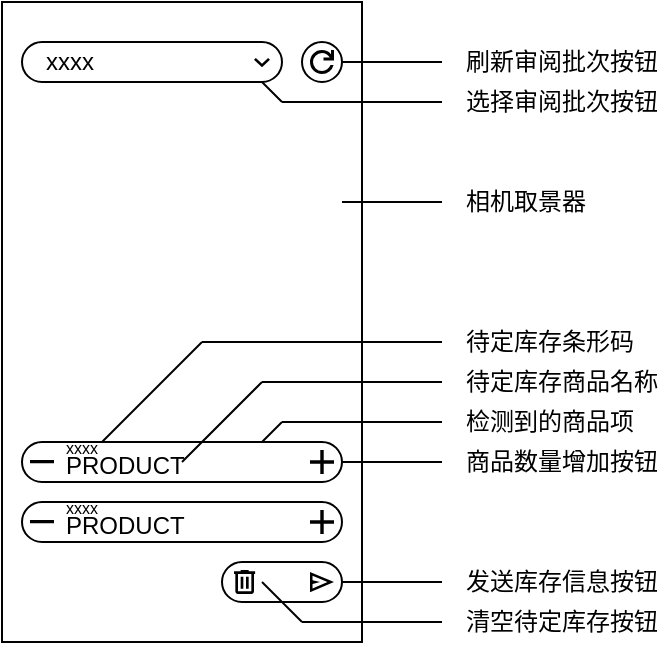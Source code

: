 <mxfile version="26.1.1">
  <diagram name="第 1 页" id="WHcZweQlWqpPfygwi5cl">
    <mxGraphModel dx="907" dy="820" grid="1" gridSize="10" guides="0" tooltips="1" connect="1" arrows="1" fold="1" page="1" pageScale="1" pageWidth="1169" pageHeight="827" math="0" shadow="0">
      <root>
        <mxCell id="0" />
        <mxCell id="1" parent="0" />
        <mxCell id="aNEZkhxEjSbQ2Ep39cGh-1" value="" style="rounded=0;whiteSpace=wrap;html=1;fillColor=none;" vertex="1" parent="1">
          <mxGeometry x="40" y="40" width="180" height="320" as="geometry" />
        </mxCell>
        <mxCell id="aNEZkhxEjSbQ2Ep39cGh-2" value="" style="rounded=1;whiteSpace=wrap;html=1;arcSize=50;" vertex="1" parent="1">
          <mxGeometry x="50" y="60" width="130" height="20" as="geometry" />
        </mxCell>
        <mxCell id="aNEZkhxEjSbQ2Ep39cGh-15" value="" style="group" vertex="1" connectable="0" parent="1">
          <mxGeometry x="50" y="290" width="160" height="20" as="geometry" />
        </mxCell>
        <mxCell id="aNEZkhxEjSbQ2Ep39cGh-10" value="" style="rounded=1;whiteSpace=wrap;html=1;arcSize=50;" vertex="1" parent="aNEZkhxEjSbQ2Ep39cGh-15">
          <mxGeometry width="160" height="20" as="geometry" />
        </mxCell>
        <mxCell id="aNEZkhxEjSbQ2Ep39cGh-11" value="" style="shape=image;verticalLabelPosition=bottom;labelBackgroundColor=default;verticalAlign=top;aspect=fixed;imageAspect=0;editableCssRules=.*;image=data:image/svg+xml,PHN2ZyB4bWxucz0iaHR0cDovL3d3dy53My5vcmcvMjAwMC9zdmciIGZpbGw9IiMwMDAwMDAiIHdpZHRoPSIxNCIgdmlld0JveD0iMjAwIC03NjAgNTYwIDU2MCIgaGVpZ2h0PSIxNCI+PHBhdGggZD0iTTQ0MC00NDBIMjAwdi04MGgyNDB2LTI0MGg4MHYyNDBoMjQwdjgwSDUyMHYyNDBoLTgwdi0yNDBaIi8+PC9zdmc+;" vertex="1" parent="aNEZkhxEjSbQ2Ep39cGh-15">
          <mxGeometry x="144" y="4" width="12" height="12" as="geometry" />
        </mxCell>
        <mxCell id="aNEZkhxEjSbQ2Ep39cGh-12" value="" style="shape=image;verticalLabelPosition=bottom;labelBackgroundColor=default;verticalAlign=top;aspect=fixed;imageAspect=0;editableCssRules=.*;image=data:image/svg+xml,PHN2ZyB4bWxucz0iaHR0cDovL3d3dy53My5vcmcvMjAwMC9zdmciIGZpbGw9IiMwMDAwMDAiIHdpZHRoPSIxNCIgdmlld0JveD0iMjAwIC01MjAgNTYwIDgwIiBoZWlnaHQ9IjIiPjxwYXRoIGQ9Ik0yMDAtNDQwdi04MGg1NjB2ODBIMjAwWiIvPjwvc3ZnPg==;" vertex="1" parent="aNEZkhxEjSbQ2Ep39cGh-15">
          <mxGeometry x="4" y="9" width="12" height="1.71" as="geometry" />
        </mxCell>
        <mxCell id="aNEZkhxEjSbQ2Ep39cGh-14" value="&lt;div style=&quot;line-height: 80%;&quot;&gt;&lt;font style=&quot;font-size: 8px;&quot;&gt;xxxx&lt;/font&gt;&lt;div&gt;PRODUCT&lt;/div&gt;&lt;/div&gt;" style="text;html=1;align=left;verticalAlign=bottom;whiteSpace=wrap;rounded=0;" vertex="1" parent="aNEZkhxEjSbQ2Ep39cGh-15">
          <mxGeometry x="20" width="60" height="20" as="geometry" />
        </mxCell>
        <mxCell id="aNEZkhxEjSbQ2Ep39cGh-16" value="" style="group" vertex="1" connectable="0" parent="1">
          <mxGeometry x="150" y="320" width="60" height="20" as="geometry" />
        </mxCell>
        <mxCell id="aNEZkhxEjSbQ2Ep39cGh-4" value="" style="rounded=1;whiteSpace=wrap;html=1;arcSize=50;" vertex="1" parent="aNEZkhxEjSbQ2Ep39cGh-16">
          <mxGeometry width="60" height="20" as="geometry" />
        </mxCell>
        <mxCell id="aNEZkhxEjSbQ2Ep39cGh-8" value="" style="shape=image;verticalLabelPosition=bottom;labelBackgroundColor=default;verticalAlign=top;aspect=fixed;imageAspect=0;editableCssRules=.*;image=data:image/svg+xml,PHN2ZyB4bWxucz0iaHR0cDovL3d3dy53My5vcmcvMjAwMC9zdmciIGZpbGw9IiMwMDAwMDAiIHdpZHRoPSIxNiIgdmlld0JveD0iMTYwIC04NDAgNjQwIDcyMCIgaGVpZ2h0PSIxOCI+PHBhdGggZD0iTTI4MC0xMjBxLTMzIDAtNTYuNS0yMy41VDIwMC0yMDB2LTUyMGgtNDB2LTgwaDIwMHYtNDBoMjQwdjQwaDIwMHY4MGgtNDB2NTIwcTAgMzMtMjMuNSA1Ni41VDY4MC0xMjBIMjgwWm00MDAtNjAwSDI4MHY1MjBoNDAwdi01MjBaTTM2MC0yODBoODB2LTM2MGgtODB2MzYwWm0xNjAgMGg4MHYtMzYwaC04MHYzNjBaTTI4MC03MjB2NTIwLTUyMFoiLz48L3N2Zz4=;" vertex="1" parent="aNEZkhxEjSbQ2Ep39cGh-16">
          <mxGeometry x="6" y="4" width="10.67" height="12" as="geometry" />
        </mxCell>
        <mxCell id="aNEZkhxEjSbQ2Ep39cGh-9" value="" style="shape=image;verticalLabelPosition=bottom;labelBackgroundColor=default;verticalAlign=top;aspect=fixed;imageAspect=0;editableCssRules=.*;image=data:image/svg+xml,PHN2ZyB4bWxucz0iaHR0cDovL3d3dy53My5vcmcvMjAwMC9zdmciIGZpbGw9IiMwMDAwMDAiIHdpZHRoPSIxOSIgdmlld0JveD0iMTIwIC04MDAgNzYwIDY0MCIgaGVpZ2h0PSIxNiI+PHBhdGggZD0iTTEyMC0xNjB2LTY0MGw3NjAgMzIwLTc2MCAzMjBabTgwLTEyMCA0NzQtMjAwLTQ3NC0yMDB2MTQwbDI0MCA2MC0yNDAgNjB2MTQwWm0wIDB2LTQwMCA0MDBaIi8+PC9zdmc+;" vertex="1" parent="aNEZkhxEjSbQ2Ep39cGh-16">
          <mxGeometry x="44" y="5" width="12" height="10.11" as="geometry" />
        </mxCell>
        <mxCell id="aNEZkhxEjSbQ2Ep39cGh-17" value="" style="group" vertex="1" connectable="0" parent="1">
          <mxGeometry x="190" y="60" width="20" height="20" as="geometry" />
        </mxCell>
        <mxCell id="aNEZkhxEjSbQ2Ep39cGh-3" value="" style="ellipse;whiteSpace=wrap;html=1;aspect=fixed;" vertex="1" parent="aNEZkhxEjSbQ2Ep39cGh-17">
          <mxGeometry width="20" height="20" as="geometry" />
        </mxCell>
        <mxCell id="aNEZkhxEjSbQ2Ep39cGh-7" value="" style="shape=image;verticalLabelPosition=bottom;labelBackgroundColor=default;verticalAlign=top;aspect=fixed;imageAspect=0;editableCssRules=.*;image=data:image/svg+xml,PHN2ZyB4bWxucz0iaHR0cDovL3d3dy53My5vcmcvMjAwMC9zdmciIGZpbGw9IiMwMDAwMDAiIHdpZHRoPSIxNiIgdmlld0JveD0iMTYwIC04MDAgNjQwIDY0MCIgaGVpZ2h0PSIxNiI+PHBhdGggZD0iTTQ4MC0xNjBxLTEzNCAwLTIyNy05M3QtOTMtMjI3cTAtMTM0IDkzLTIyN3QyMjctOTNxNjkgMCAxMzIgMjguNVQ3MjAtNjkwdi0xMTBoODB2MjgwSDUyMHYtODBoMTY4cS0zMi01Ni04Ny41LTg4VDQ4MC03MjBxLTEwMCAwLTE3MCA3MHQtNzAgMTcwcTAgMTAwIDcwIDE3MHQxNzAgNzBxNzcgMCAxMzktNDR0ODctMTE2aDg0cS0yOCAxMDYtMTE0IDE3M3QtMTk2IDY3WiIvPjwvc3ZnPg==;" vertex="1" parent="aNEZkhxEjSbQ2Ep39cGh-17">
          <mxGeometry x="4" y="4" width="12" height="12" as="geometry" />
        </mxCell>
        <mxCell id="aNEZkhxEjSbQ2Ep39cGh-18" value="" style="group" vertex="1" connectable="0" parent="1">
          <mxGeometry x="50" y="260" width="160" height="20" as="geometry" />
        </mxCell>
        <mxCell id="aNEZkhxEjSbQ2Ep39cGh-19" value="" style="rounded=1;whiteSpace=wrap;html=1;arcSize=50;" vertex="1" parent="aNEZkhxEjSbQ2Ep39cGh-18">
          <mxGeometry width="160" height="20" as="geometry" />
        </mxCell>
        <mxCell id="aNEZkhxEjSbQ2Ep39cGh-20" value="" style="shape=image;verticalLabelPosition=bottom;labelBackgroundColor=default;verticalAlign=top;aspect=fixed;imageAspect=0;editableCssRules=.*;image=data:image/svg+xml,PHN2ZyB4bWxucz0iaHR0cDovL3d3dy53My5vcmcvMjAwMC9zdmciIGZpbGw9IiMwMDAwMDAiIHdpZHRoPSIxNCIgdmlld0JveD0iMjAwIC03NjAgNTYwIDU2MCIgaGVpZ2h0PSIxNCI+PHBhdGggZD0iTTQ0MC00NDBIMjAwdi04MGgyNDB2LTI0MGg4MHYyNDBoMjQwdjgwSDUyMHYyNDBoLTgwdi0yNDBaIi8+PC9zdmc+;" vertex="1" parent="aNEZkhxEjSbQ2Ep39cGh-18">
          <mxGeometry x="144" y="4" width="12" height="12" as="geometry" />
        </mxCell>
        <mxCell id="aNEZkhxEjSbQ2Ep39cGh-21" value="" style="shape=image;verticalLabelPosition=bottom;labelBackgroundColor=default;verticalAlign=top;aspect=fixed;imageAspect=0;editableCssRules=.*;image=data:image/svg+xml,PHN2ZyB4bWxucz0iaHR0cDovL3d3dy53My5vcmcvMjAwMC9zdmciIGZpbGw9IiMwMDAwMDAiIHdpZHRoPSIxNCIgdmlld0JveD0iMjAwIC01MjAgNTYwIDgwIiBoZWlnaHQ9IjIiPjxwYXRoIGQ9Ik0yMDAtNDQwdi04MGg1NjB2ODBIMjAwWiIvPjwvc3ZnPg==;" vertex="1" parent="aNEZkhxEjSbQ2Ep39cGh-18">
          <mxGeometry x="4" y="9" width="12" height="1.71" as="geometry" />
        </mxCell>
        <mxCell id="aNEZkhxEjSbQ2Ep39cGh-22" value="&lt;div style=&quot;line-height: 80%;&quot;&gt;&lt;font style=&quot;font-size: 8px;&quot;&gt;xxxx&lt;/font&gt;&lt;div&gt;PRODUCT&lt;/div&gt;&lt;/div&gt;" style="text;html=1;align=left;verticalAlign=bottom;whiteSpace=wrap;rounded=0;" vertex="1" parent="aNEZkhxEjSbQ2Ep39cGh-18">
          <mxGeometry x="20" width="60" height="20" as="geometry" />
        </mxCell>
        <mxCell id="aNEZkhxEjSbQ2Ep39cGh-23" value="" style="endArrow=none;html=1;rounded=0;" edge="1" parent="1">
          <mxGeometry width="50" height="50" relative="1" as="geometry">
            <mxPoint x="180" y="250" as="sourcePoint" />
            <mxPoint x="260" y="250" as="targetPoint" />
          </mxGeometry>
        </mxCell>
        <mxCell id="aNEZkhxEjSbQ2Ep39cGh-24" value="" style="endArrow=none;html=1;rounded=0;" edge="1" parent="1">
          <mxGeometry width="50" height="50" relative="1" as="geometry">
            <mxPoint x="170" y="260" as="sourcePoint" />
            <mxPoint x="180" y="250" as="targetPoint" />
          </mxGeometry>
        </mxCell>
        <mxCell id="aNEZkhxEjSbQ2Ep39cGh-25" value="检测到的商品项" style="text;html=1;align=left;verticalAlign=middle;whiteSpace=wrap;rounded=0;" vertex="1" parent="1">
          <mxGeometry x="270" y="240" width="100" height="20" as="geometry" />
        </mxCell>
        <mxCell id="aNEZkhxEjSbQ2Ep39cGh-27" value="" style="endArrow=none;html=1;rounded=0;" edge="1" parent="1">
          <mxGeometry width="50" height="50" relative="1" as="geometry">
            <mxPoint x="210" y="270" as="sourcePoint" />
            <mxPoint x="260" y="270" as="targetPoint" />
          </mxGeometry>
        </mxCell>
        <mxCell id="aNEZkhxEjSbQ2Ep39cGh-28" value="商品数量增加按钮" style="text;html=1;align=left;verticalAlign=middle;whiteSpace=wrap;rounded=0;" vertex="1" parent="1">
          <mxGeometry x="270" y="260" width="100" height="20" as="geometry" />
        </mxCell>
        <mxCell id="aNEZkhxEjSbQ2Ep39cGh-29" value="" style="endArrow=none;html=1;rounded=0;" edge="1" parent="1">
          <mxGeometry width="50" height="50" relative="1" as="geometry">
            <mxPoint x="130" y="270" as="sourcePoint" />
            <mxPoint x="170" y="230" as="targetPoint" />
          </mxGeometry>
        </mxCell>
        <mxCell id="aNEZkhxEjSbQ2Ep39cGh-30" value="待定库存商品名称" style="text;html=1;align=left;verticalAlign=middle;whiteSpace=wrap;rounded=0;" vertex="1" parent="1">
          <mxGeometry x="270" y="220" width="100" height="20" as="geometry" />
        </mxCell>
        <mxCell id="aNEZkhxEjSbQ2Ep39cGh-31" value="待定库存条形码" style="text;html=1;align=left;verticalAlign=middle;whiteSpace=wrap;rounded=0;" vertex="1" parent="1">
          <mxGeometry x="270" y="200" width="100" height="20" as="geometry" />
        </mxCell>
        <mxCell id="aNEZkhxEjSbQ2Ep39cGh-32" value="" style="endArrow=none;html=1;rounded=0;" edge="1" parent="1">
          <mxGeometry width="50" height="50" relative="1" as="geometry">
            <mxPoint x="170" y="230" as="sourcePoint" />
            <mxPoint x="260" y="230" as="targetPoint" />
          </mxGeometry>
        </mxCell>
        <mxCell id="aNEZkhxEjSbQ2Ep39cGh-33" value="" style="endArrow=none;html=1;rounded=0;" edge="1" parent="1">
          <mxGeometry width="50" height="50" relative="1" as="geometry">
            <mxPoint x="90" y="260" as="sourcePoint" />
            <mxPoint x="140" y="210" as="targetPoint" />
          </mxGeometry>
        </mxCell>
        <mxCell id="aNEZkhxEjSbQ2Ep39cGh-34" value="" style="endArrow=none;html=1;rounded=0;" edge="1" parent="1">
          <mxGeometry width="50" height="50" relative="1" as="geometry">
            <mxPoint x="140" y="210" as="sourcePoint" />
            <mxPoint x="260" y="210" as="targetPoint" />
          </mxGeometry>
        </mxCell>
        <mxCell id="aNEZkhxEjSbQ2Ep39cGh-35" value="" style="endArrow=none;html=1;rounded=0;" edge="1" parent="1">
          <mxGeometry width="50" height="50" relative="1" as="geometry">
            <mxPoint x="210" y="330" as="sourcePoint" />
            <mxPoint x="260" y="330" as="targetPoint" />
          </mxGeometry>
        </mxCell>
        <mxCell id="aNEZkhxEjSbQ2Ep39cGh-36" value="" style="endArrow=none;html=1;rounded=0;" edge="1" parent="1">
          <mxGeometry width="50" height="50" relative="1" as="geometry">
            <mxPoint x="170" y="330" as="sourcePoint" />
            <mxPoint x="190" y="350" as="targetPoint" />
          </mxGeometry>
        </mxCell>
        <mxCell id="aNEZkhxEjSbQ2Ep39cGh-37" value="" style="endArrow=none;html=1;rounded=0;" edge="1" parent="1">
          <mxGeometry width="50" height="50" relative="1" as="geometry">
            <mxPoint x="190" y="350" as="sourcePoint" />
            <mxPoint x="260" y="350" as="targetPoint" />
          </mxGeometry>
        </mxCell>
        <mxCell id="aNEZkhxEjSbQ2Ep39cGh-38" value="发送库存信息按钮" style="text;html=1;align=left;verticalAlign=middle;whiteSpace=wrap;rounded=0;" vertex="1" parent="1">
          <mxGeometry x="270" y="320" width="100" height="20" as="geometry" />
        </mxCell>
        <mxCell id="aNEZkhxEjSbQ2Ep39cGh-39" value="清空待定库存按钮" style="text;html=1;align=left;verticalAlign=middle;whiteSpace=wrap;rounded=0;" vertex="1" parent="1">
          <mxGeometry x="270" y="340" width="100" height="20" as="geometry" />
        </mxCell>
        <mxCell id="aNEZkhxEjSbQ2Ep39cGh-40" value="" style="shape=image;verticalLabelPosition=bottom;labelBackgroundColor=default;verticalAlign=top;aspect=fixed;imageAspect=0;editableCssRules=.*;image=data:image/svg+xml,PHN2ZyB4bWxucz0iaHR0cDovL3d3dy53My5vcmcvMjAwMC9zdmciIGZpbGw9IiMwMDAwMDAiIHdpZHRoPSIxMiIgdmlld0JveD0iMjQwIC02NDAgNDgwIDI5NiIgaGVpZ2h0PSI3LjQiPjxwYXRoIGQ9Ik00ODAtMzQ0IDI0MC01ODRsNTYtNTYgMTg0IDE4NCAxODQtMTg0IDU2IDU2LTI0MCAyNDBaIi8+PC9zdmc+;" vertex="1" parent="1">
          <mxGeometry x="166" y="68" width="8" height="4.67" as="geometry" />
        </mxCell>
        <mxCell id="aNEZkhxEjSbQ2Ep39cGh-41" value="xxxx" style="text;html=1;align=left;verticalAlign=middle;whiteSpace=wrap;rounded=0;" vertex="1" parent="1">
          <mxGeometry x="60" y="60" width="30" height="20" as="geometry" />
        </mxCell>
        <mxCell id="aNEZkhxEjSbQ2Ep39cGh-42" value="" style="endArrow=none;html=1;rounded=0;" edge="1" parent="1">
          <mxGeometry width="50" height="50" relative="1" as="geometry">
            <mxPoint x="210" y="70" as="sourcePoint" />
            <mxPoint x="260" y="70" as="targetPoint" />
          </mxGeometry>
        </mxCell>
        <mxCell id="aNEZkhxEjSbQ2Ep39cGh-43" value="刷新审阅批次按钮" style="text;html=1;align=left;verticalAlign=middle;whiteSpace=wrap;rounded=0;" vertex="1" parent="1">
          <mxGeometry x="270" y="60" width="100" height="20" as="geometry" />
        </mxCell>
        <mxCell id="aNEZkhxEjSbQ2Ep39cGh-44" value="选择审阅批次按钮" style="text;html=1;align=left;verticalAlign=middle;whiteSpace=wrap;rounded=0;" vertex="1" parent="1">
          <mxGeometry x="270" y="80" width="100" height="20" as="geometry" />
        </mxCell>
        <mxCell id="aNEZkhxEjSbQ2Ep39cGh-45" value="" style="endArrow=none;html=1;rounded=0;" edge="1" parent="1">
          <mxGeometry width="50" height="50" relative="1" as="geometry">
            <mxPoint x="180" y="90" as="sourcePoint" />
            <mxPoint x="260" y="90" as="targetPoint" />
          </mxGeometry>
        </mxCell>
        <mxCell id="aNEZkhxEjSbQ2Ep39cGh-46" value="" style="endArrow=none;html=1;rounded=0;" edge="1" parent="1">
          <mxGeometry width="50" height="50" relative="1" as="geometry">
            <mxPoint x="170" y="80" as="sourcePoint" />
            <mxPoint x="180" y="90" as="targetPoint" />
          </mxGeometry>
        </mxCell>
        <mxCell id="aNEZkhxEjSbQ2Ep39cGh-47" value="相机取景器" style="text;html=1;align=left;verticalAlign=middle;whiteSpace=wrap;rounded=0;" vertex="1" parent="1">
          <mxGeometry x="270" y="130" width="100" height="20" as="geometry" />
        </mxCell>
        <mxCell id="aNEZkhxEjSbQ2Ep39cGh-48" value="" style="endArrow=none;html=1;rounded=0;" edge="1" parent="1">
          <mxGeometry width="50" height="50" relative="1" as="geometry">
            <mxPoint x="210" y="140" as="sourcePoint" />
            <mxPoint x="260" y="140" as="targetPoint" />
          </mxGeometry>
        </mxCell>
      </root>
    </mxGraphModel>
  </diagram>
</mxfile>
